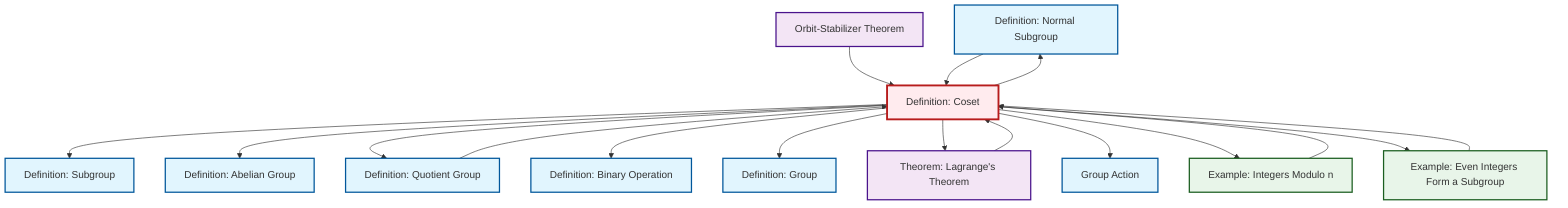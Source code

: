 graph TD
    classDef definition fill:#e1f5fe,stroke:#01579b,stroke-width:2px
    classDef theorem fill:#f3e5f5,stroke:#4a148c,stroke-width:2px
    classDef axiom fill:#fff3e0,stroke:#e65100,stroke-width:2px
    classDef example fill:#e8f5e9,stroke:#1b5e20,stroke-width:2px
    classDef current fill:#ffebee,stroke:#b71c1c,stroke-width:3px
    def-subgroup["Definition: Subgroup"]:::definition
    def-abelian-group["Definition: Abelian Group"]:::definition
    def-binary-operation["Definition: Binary Operation"]:::definition
    def-normal-subgroup["Definition: Normal Subgroup"]:::definition
    def-group["Definition: Group"]:::definition
    ex-even-integers-subgroup["Example: Even Integers Form a Subgroup"]:::example
    def-group-action["Group Action"]:::definition
    def-quotient-group["Definition: Quotient Group"]:::definition
    thm-lagrange["Theorem: Lagrange's Theorem"]:::theorem
    ex-quotient-integers-mod-n["Example: Integers Modulo n"]:::example
    def-coset["Definition: Coset"]:::definition
    thm-orbit-stabilizer["Orbit-Stabilizer Theorem"]:::theorem
    def-coset --> def-subgroup
    def-coset --> def-abelian-group
    def-coset --> def-quotient-group
    def-coset --> def-binary-operation
    def-coset --> def-group
    thm-orbit-stabilizer --> def-coset
    def-quotient-group --> def-coset
    ex-quotient-integers-mod-n --> def-coset
    def-coset --> thm-lagrange
    thm-lagrange --> def-coset
    ex-even-integers-subgroup --> def-coset
    def-coset --> def-group-action
    def-coset --> ex-quotient-integers-mod-n
    def-coset --> ex-even-integers-subgroup
    def-normal-subgroup --> def-coset
    def-coset --> def-normal-subgroup
    class def-coset current
